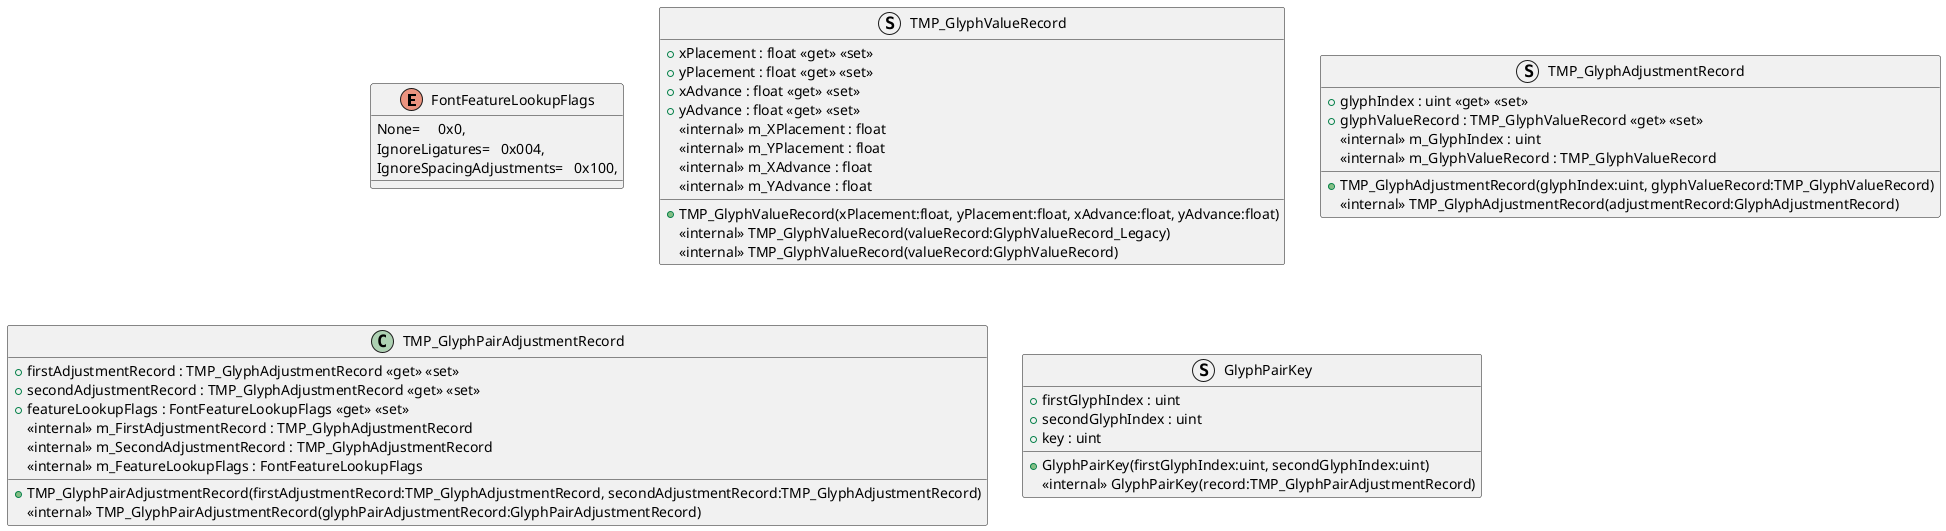 @startuml
enum FontFeatureLookupFlags {
    None=     0x0,
    IgnoreLigatures=   0x004,
    IgnoreSpacingAdjustments=   0x100,
}
struct TMP_GlyphValueRecord {
    + xPlacement : float <<get>> <<set>>
    + yPlacement : float <<get>> <<set>>
    + xAdvance : float <<get>> <<set>>
    + yAdvance : float <<get>> <<set>>
    <<internal>> m_XPlacement : float
    <<internal>> m_YPlacement : float
    <<internal>> m_XAdvance : float
    <<internal>> m_YAdvance : float
    + TMP_GlyphValueRecord(xPlacement:float, yPlacement:float, xAdvance:float, yAdvance:float)
    <<internal>> TMP_GlyphValueRecord(valueRecord:GlyphValueRecord_Legacy)
    <<internal>> TMP_GlyphValueRecord(valueRecord:GlyphValueRecord)
}
struct TMP_GlyphAdjustmentRecord {
    + glyphIndex : uint <<get>> <<set>>
    + glyphValueRecord : TMP_GlyphValueRecord <<get>> <<set>>
    <<internal>> m_GlyphIndex : uint
    <<internal>> m_GlyphValueRecord : TMP_GlyphValueRecord
    + TMP_GlyphAdjustmentRecord(glyphIndex:uint, glyphValueRecord:TMP_GlyphValueRecord)
    <<internal>> TMP_GlyphAdjustmentRecord(adjustmentRecord:GlyphAdjustmentRecord)
}
class TMP_GlyphPairAdjustmentRecord {
    + firstAdjustmentRecord : TMP_GlyphAdjustmentRecord <<get>> <<set>>
    + secondAdjustmentRecord : TMP_GlyphAdjustmentRecord <<get>> <<set>>
    + featureLookupFlags : FontFeatureLookupFlags <<get>> <<set>>
    <<internal>> m_FirstAdjustmentRecord : TMP_GlyphAdjustmentRecord
    <<internal>> m_SecondAdjustmentRecord : TMP_GlyphAdjustmentRecord
    <<internal>> m_FeatureLookupFlags : FontFeatureLookupFlags
    + TMP_GlyphPairAdjustmentRecord(firstAdjustmentRecord:TMP_GlyphAdjustmentRecord, secondAdjustmentRecord:TMP_GlyphAdjustmentRecord)
    <<internal>> TMP_GlyphPairAdjustmentRecord(glyphPairAdjustmentRecord:GlyphPairAdjustmentRecord)
}
struct GlyphPairKey {
    + firstGlyphIndex : uint
    + secondGlyphIndex : uint
    + key : uint
    + GlyphPairKey(firstGlyphIndex:uint, secondGlyphIndex:uint)
    <<internal>> GlyphPairKey(record:TMP_GlyphPairAdjustmentRecord)
}
@enduml
